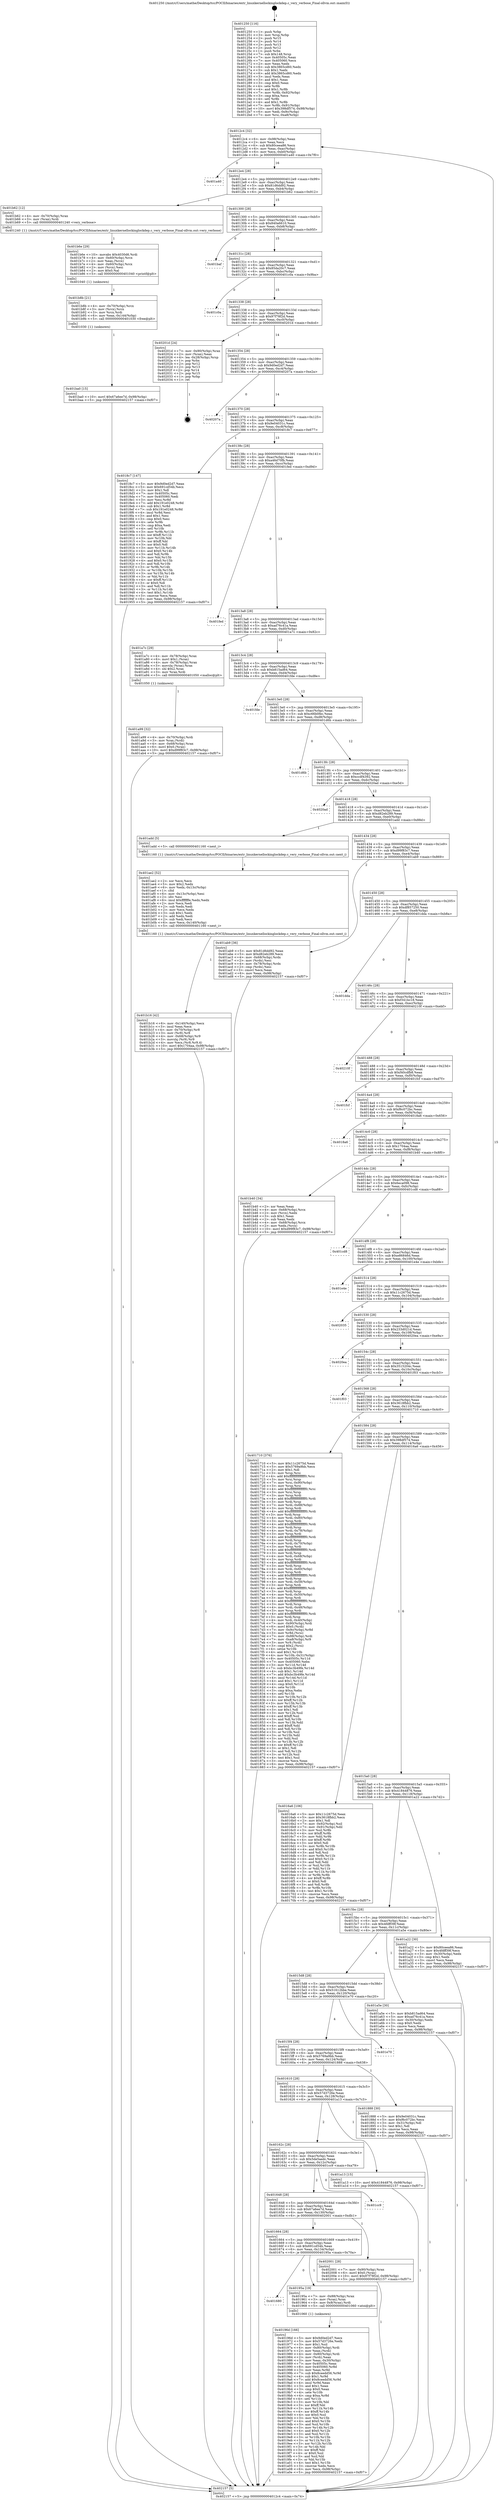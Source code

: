 digraph "0x401250" {
  label = "0x401250 (/mnt/c/Users/mathe/Desktop/tcc/POCII/binaries/extr_linuxkernellockinglockdep.c_very_verbose_Final-ollvm.out::main(0))"
  labelloc = "t"
  node[shape=record]

  Entry [label="",width=0.3,height=0.3,shape=circle,fillcolor=black,style=filled]
  "0x4012c4" [label="{
     0x4012c4 [32]\l
     | [instrs]\l
     &nbsp;&nbsp;0x4012c4 \<+6\>: mov -0x98(%rbp),%eax\l
     &nbsp;&nbsp;0x4012ca \<+2\>: mov %eax,%ecx\l
     &nbsp;&nbsp;0x4012cc \<+6\>: sub $0x80ceea86,%ecx\l
     &nbsp;&nbsp;0x4012d2 \<+6\>: mov %eax,-0xac(%rbp)\l
     &nbsp;&nbsp;0x4012d8 \<+6\>: mov %ecx,-0xb0(%rbp)\l
     &nbsp;&nbsp;0x4012de \<+6\>: je 0000000000401a40 \<main+0x7f0\>\l
  }"]
  "0x401a40" [label="{
     0x401a40\l
  }", style=dashed]
  "0x4012e4" [label="{
     0x4012e4 [28]\l
     | [instrs]\l
     &nbsp;&nbsp;0x4012e4 \<+5\>: jmp 00000000004012e9 \<main+0x99\>\l
     &nbsp;&nbsp;0x4012e9 \<+6\>: mov -0xac(%rbp),%eax\l
     &nbsp;&nbsp;0x4012ef \<+5\>: sub $0x81d6dd92,%eax\l
     &nbsp;&nbsp;0x4012f4 \<+6\>: mov %eax,-0xb4(%rbp)\l
     &nbsp;&nbsp;0x4012fa \<+6\>: je 0000000000401b62 \<main+0x912\>\l
  }"]
  Exit [label="",width=0.3,height=0.3,shape=circle,fillcolor=black,style=filled,peripheries=2]
  "0x401b62" [label="{
     0x401b62 [12]\l
     | [instrs]\l
     &nbsp;&nbsp;0x401b62 \<+4\>: mov -0x70(%rbp),%rax\l
     &nbsp;&nbsp;0x401b66 \<+3\>: mov (%rax),%rdi\l
     &nbsp;&nbsp;0x401b69 \<+5\>: call 0000000000401240 \<very_verbose\>\l
     | [calls]\l
     &nbsp;&nbsp;0x401240 \{1\} (/mnt/c/Users/mathe/Desktop/tcc/POCII/binaries/extr_linuxkernellockinglockdep.c_very_verbose_Final-ollvm.out::very_verbose)\l
  }"]
  "0x401300" [label="{
     0x401300 [28]\l
     | [instrs]\l
     &nbsp;&nbsp;0x401300 \<+5\>: jmp 0000000000401305 \<main+0xb5\>\l
     &nbsp;&nbsp;0x401305 \<+6\>: mov -0xac(%rbp),%eax\l
     &nbsp;&nbsp;0x40130b \<+5\>: sub $0x840a6610,%eax\l
     &nbsp;&nbsp;0x401310 \<+6\>: mov %eax,-0xb8(%rbp)\l
     &nbsp;&nbsp;0x401316 \<+6\>: je 0000000000401baf \<main+0x95f\>\l
  }"]
  "0x401ba0" [label="{
     0x401ba0 [15]\l
     | [instrs]\l
     &nbsp;&nbsp;0x401ba0 \<+10\>: movl $0x67a6ee7d,-0x98(%rbp)\l
     &nbsp;&nbsp;0x401baa \<+5\>: jmp 0000000000402157 \<main+0xf07\>\l
  }"]
  "0x401baf" [label="{
     0x401baf\l
  }", style=dashed]
  "0x40131c" [label="{
     0x40131c [28]\l
     | [instrs]\l
     &nbsp;&nbsp;0x40131c \<+5\>: jmp 0000000000401321 \<main+0xd1\>\l
     &nbsp;&nbsp;0x401321 \<+6\>: mov -0xac(%rbp),%eax\l
     &nbsp;&nbsp;0x401327 \<+5\>: sub $0x85da20c7,%eax\l
     &nbsp;&nbsp;0x40132c \<+6\>: mov %eax,-0xbc(%rbp)\l
     &nbsp;&nbsp;0x401332 \<+6\>: je 0000000000401c0a \<main+0x9ba\>\l
  }"]
  "0x401b8b" [label="{
     0x401b8b [21]\l
     | [instrs]\l
     &nbsp;&nbsp;0x401b8b \<+4\>: mov -0x70(%rbp),%rcx\l
     &nbsp;&nbsp;0x401b8f \<+3\>: mov (%rcx),%rcx\l
     &nbsp;&nbsp;0x401b92 \<+3\>: mov %rcx,%rdi\l
     &nbsp;&nbsp;0x401b95 \<+6\>: mov %eax,-0x144(%rbp)\l
     &nbsp;&nbsp;0x401b9b \<+5\>: call 0000000000401030 \<free@plt\>\l
     | [calls]\l
     &nbsp;&nbsp;0x401030 \{1\} (unknown)\l
  }"]
  "0x401c0a" [label="{
     0x401c0a\l
  }", style=dashed]
  "0x401338" [label="{
     0x401338 [28]\l
     | [instrs]\l
     &nbsp;&nbsp;0x401338 \<+5\>: jmp 000000000040133d \<main+0xed\>\l
     &nbsp;&nbsp;0x40133d \<+6\>: mov -0xac(%rbp),%eax\l
     &nbsp;&nbsp;0x401343 \<+5\>: sub $0x97f78f2d,%eax\l
     &nbsp;&nbsp;0x401348 \<+6\>: mov %eax,-0xc0(%rbp)\l
     &nbsp;&nbsp;0x40134e \<+6\>: je 000000000040201d \<main+0xdcd\>\l
  }"]
  "0x401b6e" [label="{
     0x401b6e [29]\l
     | [instrs]\l
     &nbsp;&nbsp;0x401b6e \<+10\>: movabs $0x4030d6,%rdi\l
     &nbsp;&nbsp;0x401b78 \<+4\>: mov -0x60(%rbp),%rcx\l
     &nbsp;&nbsp;0x401b7c \<+2\>: mov %eax,(%rcx)\l
     &nbsp;&nbsp;0x401b7e \<+4\>: mov -0x60(%rbp),%rcx\l
     &nbsp;&nbsp;0x401b82 \<+2\>: mov (%rcx),%esi\l
     &nbsp;&nbsp;0x401b84 \<+2\>: mov $0x0,%al\l
     &nbsp;&nbsp;0x401b86 \<+5\>: call 0000000000401040 \<printf@plt\>\l
     | [calls]\l
     &nbsp;&nbsp;0x401040 \{1\} (unknown)\l
  }"]
  "0x40201d" [label="{
     0x40201d [24]\l
     | [instrs]\l
     &nbsp;&nbsp;0x40201d \<+7\>: mov -0x90(%rbp),%rax\l
     &nbsp;&nbsp;0x402024 \<+2\>: mov (%rax),%eax\l
     &nbsp;&nbsp;0x402026 \<+4\>: lea -0x28(%rbp),%rsp\l
     &nbsp;&nbsp;0x40202a \<+1\>: pop %rbx\l
     &nbsp;&nbsp;0x40202b \<+2\>: pop %r12\l
     &nbsp;&nbsp;0x40202d \<+2\>: pop %r13\l
     &nbsp;&nbsp;0x40202f \<+2\>: pop %r14\l
     &nbsp;&nbsp;0x402031 \<+2\>: pop %r15\l
     &nbsp;&nbsp;0x402033 \<+1\>: pop %rbp\l
     &nbsp;&nbsp;0x402034 \<+1\>: ret\l
  }"]
  "0x401354" [label="{
     0x401354 [28]\l
     | [instrs]\l
     &nbsp;&nbsp;0x401354 \<+5\>: jmp 0000000000401359 \<main+0x109\>\l
     &nbsp;&nbsp;0x401359 \<+6\>: mov -0xac(%rbp),%eax\l
     &nbsp;&nbsp;0x40135f \<+5\>: sub $0x9d0ed2d7,%eax\l
     &nbsp;&nbsp;0x401364 \<+6\>: mov %eax,-0xc4(%rbp)\l
     &nbsp;&nbsp;0x40136a \<+6\>: je 000000000040207a \<main+0xe2a\>\l
  }"]
  "0x401b16" [label="{
     0x401b16 [42]\l
     | [instrs]\l
     &nbsp;&nbsp;0x401b16 \<+6\>: mov -0x140(%rbp),%ecx\l
     &nbsp;&nbsp;0x401b1c \<+3\>: imul %eax,%ecx\l
     &nbsp;&nbsp;0x401b1f \<+4\>: mov -0x70(%rbp),%r8\l
     &nbsp;&nbsp;0x401b23 \<+3\>: mov (%r8),%r8\l
     &nbsp;&nbsp;0x401b26 \<+4\>: mov -0x68(%rbp),%r9\l
     &nbsp;&nbsp;0x401b2a \<+3\>: movslq (%r9),%r9\l
     &nbsp;&nbsp;0x401b2d \<+4\>: mov %ecx,(%r8,%r9,4)\l
     &nbsp;&nbsp;0x401b31 \<+10\>: movl $0x1704aa,-0x98(%rbp)\l
     &nbsp;&nbsp;0x401b3b \<+5\>: jmp 0000000000402157 \<main+0xf07\>\l
  }"]
  "0x40207a" [label="{
     0x40207a\l
  }", style=dashed]
  "0x401370" [label="{
     0x401370 [28]\l
     | [instrs]\l
     &nbsp;&nbsp;0x401370 \<+5\>: jmp 0000000000401375 \<main+0x125\>\l
     &nbsp;&nbsp;0x401375 \<+6\>: mov -0xac(%rbp),%eax\l
     &nbsp;&nbsp;0x40137b \<+5\>: sub $0x9e04031c,%eax\l
     &nbsp;&nbsp;0x401380 \<+6\>: mov %eax,-0xc8(%rbp)\l
     &nbsp;&nbsp;0x401386 \<+6\>: je 00000000004018c7 \<main+0x677\>\l
  }"]
  "0x401ae2" [label="{
     0x401ae2 [52]\l
     | [instrs]\l
     &nbsp;&nbsp;0x401ae2 \<+2\>: xor %ecx,%ecx\l
     &nbsp;&nbsp;0x401ae4 \<+5\>: mov $0x2,%edx\l
     &nbsp;&nbsp;0x401ae9 \<+6\>: mov %edx,-0x13c(%rbp)\l
     &nbsp;&nbsp;0x401aef \<+1\>: cltd\l
     &nbsp;&nbsp;0x401af0 \<+6\>: mov -0x13c(%rbp),%esi\l
     &nbsp;&nbsp;0x401af6 \<+2\>: idiv %esi\l
     &nbsp;&nbsp;0x401af8 \<+6\>: imul $0xfffffffe,%edx,%edx\l
     &nbsp;&nbsp;0x401afe \<+2\>: mov %ecx,%edi\l
     &nbsp;&nbsp;0x401b00 \<+2\>: sub %edx,%edi\l
     &nbsp;&nbsp;0x401b02 \<+2\>: mov %ecx,%edx\l
     &nbsp;&nbsp;0x401b04 \<+3\>: sub $0x1,%edx\l
     &nbsp;&nbsp;0x401b07 \<+2\>: add %edx,%edi\l
     &nbsp;&nbsp;0x401b09 \<+2\>: sub %edi,%ecx\l
     &nbsp;&nbsp;0x401b0b \<+6\>: mov %ecx,-0x140(%rbp)\l
     &nbsp;&nbsp;0x401b11 \<+5\>: call 0000000000401160 \<next_i\>\l
     | [calls]\l
     &nbsp;&nbsp;0x401160 \{1\} (/mnt/c/Users/mathe/Desktop/tcc/POCII/binaries/extr_linuxkernellockinglockdep.c_very_verbose_Final-ollvm.out::next_i)\l
  }"]
  "0x4018c7" [label="{
     0x4018c7 [147]\l
     | [instrs]\l
     &nbsp;&nbsp;0x4018c7 \<+5\>: mov $0x9d0ed2d7,%eax\l
     &nbsp;&nbsp;0x4018cc \<+5\>: mov $0x691cd54b,%ecx\l
     &nbsp;&nbsp;0x4018d1 \<+2\>: mov $0x1,%dl\l
     &nbsp;&nbsp;0x4018d3 \<+7\>: mov 0x40505c,%esi\l
     &nbsp;&nbsp;0x4018da \<+7\>: mov 0x405060,%edi\l
     &nbsp;&nbsp;0x4018e1 \<+3\>: mov %esi,%r8d\l
     &nbsp;&nbsp;0x4018e4 \<+7\>: add $0x191e0248,%r8d\l
     &nbsp;&nbsp;0x4018eb \<+4\>: sub $0x1,%r8d\l
     &nbsp;&nbsp;0x4018ef \<+7\>: sub $0x191e0248,%r8d\l
     &nbsp;&nbsp;0x4018f6 \<+4\>: imul %r8d,%esi\l
     &nbsp;&nbsp;0x4018fa \<+3\>: and $0x1,%esi\l
     &nbsp;&nbsp;0x4018fd \<+3\>: cmp $0x0,%esi\l
     &nbsp;&nbsp;0x401900 \<+4\>: sete %r9b\l
     &nbsp;&nbsp;0x401904 \<+3\>: cmp $0xa,%edi\l
     &nbsp;&nbsp;0x401907 \<+4\>: setl %r10b\l
     &nbsp;&nbsp;0x40190b \<+3\>: mov %r9b,%r11b\l
     &nbsp;&nbsp;0x40190e \<+4\>: xor $0xff,%r11b\l
     &nbsp;&nbsp;0x401912 \<+3\>: mov %r10b,%bl\l
     &nbsp;&nbsp;0x401915 \<+3\>: xor $0xff,%bl\l
     &nbsp;&nbsp;0x401918 \<+3\>: xor $0x0,%dl\l
     &nbsp;&nbsp;0x40191b \<+3\>: mov %r11b,%r14b\l
     &nbsp;&nbsp;0x40191e \<+4\>: and $0x0,%r14b\l
     &nbsp;&nbsp;0x401922 \<+3\>: and %dl,%r9b\l
     &nbsp;&nbsp;0x401925 \<+3\>: mov %bl,%r15b\l
     &nbsp;&nbsp;0x401928 \<+4\>: and $0x0,%r15b\l
     &nbsp;&nbsp;0x40192c \<+3\>: and %dl,%r10b\l
     &nbsp;&nbsp;0x40192f \<+3\>: or %r9b,%r14b\l
     &nbsp;&nbsp;0x401932 \<+3\>: or %r10b,%r15b\l
     &nbsp;&nbsp;0x401935 \<+3\>: xor %r15b,%r14b\l
     &nbsp;&nbsp;0x401938 \<+3\>: or %bl,%r11b\l
     &nbsp;&nbsp;0x40193b \<+4\>: xor $0xff,%r11b\l
     &nbsp;&nbsp;0x40193f \<+3\>: or $0x0,%dl\l
     &nbsp;&nbsp;0x401942 \<+3\>: and %dl,%r11b\l
     &nbsp;&nbsp;0x401945 \<+3\>: or %r11b,%r14b\l
     &nbsp;&nbsp;0x401948 \<+4\>: test $0x1,%r14b\l
     &nbsp;&nbsp;0x40194c \<+3\>: cmovne %ecx,%eax\l
     &nbsp;&nbsp;0x40194f \<+6\>: mov %eax,-0x98(%rbp)\l
     &nbsp;&nbsp;0x401955 \<+5\>: jmp 0000000000402157 \<main+0xf07\>\l
  }"]
  "0x40138c" [label="{
     0x40138c [28]\l
     | [instrs]\l
     &nbsp;&nbsp;0x40138c \<+5\>: jmp 0000000000401391 \<main+0x141\>\l
     &nbsp;&nbsp;0x401391 \<+6\>: mov -0xac(%rbp),%eax\l
     &nbsp;&nbsp;0x401397 \<+5\>: sub $0xa46d70fb,%eax\l
     &nbsp;&nbsp;0x40139c \<+6\>: mov %eax,-0xcc(%rbp)\l
     &nbsp;&nbsp;0x4013a2 \<+6\>: je 0000000000401fed \<main+0xd9d\>\l
  }"]
  "0x401a99" [label="{
     0x401a99 [32]\l
     | [instrs]\l
     &nbsp;&nbsp;0x401a99 \<+4\>: mov -0x70(%rbp),%rdi\l
     &nbsp;&nbsp;0x401a9d \<+3\>: mov %rax,(%rdi)\l
     &nbsp;&nbsp;0x401aa0 \<+4\>: mov -0x68(%rbp),%rax\l
     &nbsp;&nbsp;0x401aa4 \<+6\>: movl $0x0,(%rax)\l
     &nbsp;&nbsp;0x401aaa \<+10\>: movl $0xd99f83c7,-0x98(%rbp)\l
     &nbsp;&nbsp;0x401ab4 \<+5\>: jmp 0000000000402157 \<main+0xf07\>\l
  }"]
  "0x401fed" [label="{
     0x401fed\l
  }", style=dashed]
  "0x4013a8" [label="{
     0x4013a8 [28]\l
     | [instrs]\l
     &nbsp;&nbsp;0x4013a8 \<+5\>: jmp 00000000004013ad \<main+0x15d\>\l
     &nbsp;&nbsp;0x4013ad \<+6\>: mov -0xac(%rbp),%eax\l
     &nbsp;&nbsp;0x4013b3 \<+5\>: sub $0xad76c41a,%eax\l
     &nbsp;&nbsp;0x4013b8 \<+6\>: mov %eax,-0xd0(%rbp)\l
     &nbsp;&nbsp;0x4013be \<+6\>: je 0000000000401a7c \<main+0x82c\>\l
  }"]
  "0x40196d" [label="{
     0x40196d [166]\l
     | [instrs]\l
     &nbsp;&nbsp;0x40196d \<+5\>: mov $0x9d0ed2d7,%ecx\l
     &nbsp;&nbsp;0x401972 \<+5\>: mov $0x57d3726e,%edx\l
     &nbsp;&nbsp;0x401977 \<+3\>: mov $0x1,%sil\l
     &nbsp;&nbsp;0x40197a \<+4\>: mov -0x80(%rbp),%rdi\l
     &nbsp;&nbsp;0x40197e \<+2\>: mov %eax,(%rdi)\l
     &nbsp;&nbsp;0x401980 \<+4\>: mov -0x80(%rbp),%rdi\l
     &nbsp;&nbsp;0x401984 \<+2\>: mov (%rdi),%eax\l
     &nbsp;&nbsp;0x401986 \<+3\>: mov %eax,-0x30(%rbp)\l
     &nbsp;&nbsp;0x401989 \<+7\>: mov 0x40505c,%eax\l
     &nbsp;&nbsp;0x401990 \<+8\>: mov 0x405060,%r8d\l
     &nbsp;&nbsp;0x401998 \<+3\>: mov %eax,%r9d\l
     &nbsp;&nbsp;0x40199b \<+7\>: sub $0x8ceedd56,%r9d\l
     &nbsp;&nbsp;0x4019a2 \<+4\>: sub $0x1,%r9d\l
     &nbsp;&nbsp;0x4019a6 \<+7\>: add $0x8ceedd56,%r9d\l
     &nbsp;&nbsp;0x4019ad \<+4\>: imul %r9d,%eax\l
     &nbsp;&nbsp;0x4019b1 \<+3\>: and $0x1,%eax\l
     &nbsp;&nbsp;0x4019b4 \<+3\>: cmp $0x0,%eax\l
     &nbsp;&nbsp;0x4019b7 \<+4\>: sete %r10b\l
     &nbsp;&nbsp;0x4019bb \<+4\>: cmp $0xa,%r8d\l
     &nbsp;&nbsp;0x4019bf \<+4\>: setl %r11b\l
     &nbsp;&nbsp;0x4019c3 \<+3\>: mov %r10b,%bl\l
     &nbsp;&nbsp;0x4019c6 \<+3\>: xor $0xff,%bl\l
     &nbsp;&nbsp;0x4019c9 \<+3\>: mov %r11b,%r14b\l
     &nbsp;&nbsp;0x4019cc \<+4\>: xor $0xff,%r14b\l
     &nbsp;&nbsp;0x4019d0 \<+4\>: xor $0x0,%sil\l
     &nbsp;&nbsp;0x4019d4 \<+3\>: mov %bl,%r15b\l
     &nbsp;&nbsp;0x4019d7 \<+4\>: and $0x0,%r15b\l
     &nbsp;&nbsp;0x4019db \<+3\>: and %sil,%r10b\l
     &nbsp;&nbsp;0x4019de \<+3\>: mov %r14b,%r12b\l
     &nbsp;&nbsp;0x4019e1 \<+4\>: and $0x0,%r12b\l
     &nbsp;&nbsp;0x4019e5 \<+3\>: and %sil,%r11b\l
     &nbsp;&nbsp;0x4019e8 \<+3\>: or %r10b,%r15b\l
     &nbsp;&nbsp;0x4019eb \<+3\>: or %r11b,%r12b\l
     &nbsp;&nbsp;0x4019ee \<+3\>: xor %r12b,%r15b\l
     &nbsp;&nbsp;0x4019f1 \<+3\>: or %r14b,%bl\l
     &nbsp;&nbsp;0x4019f4 \<+3\>: xor $0xff,%bl\l
     &nbsp;&nbsp;0x4019f7 \<+4\>: or $0x0,%sil\l
     &nbsp;&nbsp;0x4019fb \<+3\>: and %sil,%bl\l
     &nbsp;&nbsp;0x4019fe \<+3\>: or %bl,%r15b\l
     &nbsp;&nbsp;0x401a01 \<+4\>: test $0x1,%r15b\l
     &nbsp;&nbsp;0x401a05 \<+3\>: cmovne %edx,%ecx\l
     &nbsp;&nbsp;0x401a08 \<+6\>: mov %ecx,-0x98(%rbp)\l
     &nbsp;&nbsp;0x401a0e \<+5\>: jmp 0000000000402157 \<main+0xf07\>\l
  }"]
  "0x401a7c" [label="{
     0x401a7c [29]\l
     | [instrs]\l
     &nbsp;&nbsp;0x401a7c \<+4\>: mov -0x78(%rbp),%rax\l
     &nbsp;&nbsp;0x401a80 \<+6\>: movl $0x1,(%rax)\l
     &nbsp;&nbsp;0x401a86 \<+4\>: mov -0x78(%rbp),%rax\l
     &nbsp;&nbsp;0x401a8a \<+3\>: movslq (%rax),%rax\l
     &nbsp;&nbsp;0x401a8d \<+4\>: shl $0x2,%rax\l
     &nbsp;&nbsp;0x401a91 \<+3\>: mov %rax,%rdi\l
     &nbsp;&nbsp;0x401a94 \<+5\>: call 0000000000401050 \<malloc@plt\>\l
     | [calls]\l
     &nbsp;&nbsp;0x401050 \{1\} (unknown)\l
  }"]
  "0x4013c4" [label="{
     0x4013c4 [28]\l
     | [instrs]\l
     &nbsp;&nbsp;0x4013c4 \<+5\>: jmp 00000000004013c9 \<main+0x179\>\l
     &nbsp;&nbsp;0x4013c9 \<+6\>: mov -0xac(%rbp),%eax\l
     &nbsp;&nbsp;0x4013cf \<+5\>: sub $0xb815ad64,%eax\l
     &nbsp;&nbsp;0x4013d4 \<+6\>: mov %eax,-0xd4(%rbp)\l
     &nbsp;&nbsp;0x4013da \<+6\>: je 0000000000401fde \<main+0xd8e\>\l
  }"]
  "0x401680" [label="{
     0x401680\l
  }", style=dashed]
  "0x401fde" [label="{
     0x401fde\l
  }", style=dashed]
  "0x4013e0" [label="{
     0x4013e0 [28]\l
     | [instrs]\l
     &nbsp;&nbsp;0x4013e0 \<+5\>: jmp 00000000004013e5 \<main+0x195\>\l
     &nbsp;&nbsp;0x4013e5 \<+6\>: mov -0xac(%rbp),%eax\l
     &nbsp;&nbsp;0x4013eb \<+5\>: sub $0xc66b0fec,%eax\l
     &nbsp;&nbsp;0x4013f0 \<+6\>: mov %eax,-0xd8(%rbp)\l
     &nbsp;&nbsp;0x4013f6 \<+6\>: je 0000000000401d6b \<main+0xb1b\>\l
  }"]
  "0x40195a" [label="{
     0x40195a [19]\l
     | [instrs]\l
     &nbsp;&nbsp;0x40195a \<+7\>: mov -0x88(%rbp),%rax\l
     &nbsp;&nbsp;0x401961 \<+3\>: mov (%rax),%rax\l
     &nbsp;&nbsp;0x401964 \<+4\>: mov 0x8(%rax),%rdi\l
     &nbsp;&nbsp;0x401968 \<+5\>: call 0000000000401060 \<atoi@plt\>\l
     | [calls]\l
     &nbsp;&nbsp;0x401060 \{1\} (unknown)\l
  }"]
  "0x401d6b" [label="{
     0x401d6b\l
  }", style=dashed]
  "0x4013fc" [label="{
     0x4013fc [28]\l
     | [instrs]\l
     &nbsp;&nbsp;0x4013fc \<+5\>: jmp 0000000000401401 \<main+0x1b1\>\l
     &nbsp;&nbsp;0x401401 \<+6\>: mov -0xac(%rbp),%eax\l
     &nbsp;&nbsp;0x401407 \<+5\>: sub $0xccdf4392,%eax\l
     &nbsp;&nbsp;0x40140c \<+6\>: mov %eax,-0xdc(%rbp)\l
     &nbsp;&nbsp;0x401412 \<+6\>: je 00000000004020ad \<main+0xe5d\>\l
  }"]
  "0x401664" [label="{
     0x401664 [28]\l
     | [instrs]\l
     &nbsp;&nbsp;0x401664 \<+5\>: jmp 0000000000401669 \<main+0x419\>\l
     &nbsp;&nbsp;0x401669 \<+6\>: mov -0xac(%rbp),%eax\l
     &nbsp;&nbsp;0x40166f \<+5\>: sub $0x691cd54b,%eax\l
     &nbsp;&nbsp;0x401674 \<+6\>: mov %eax,-0x134(%rbp)\l
     &nbsp;&nbsp;0x40167a \<+6\>: je 000000000040195a \<main+0x70a\>\l
  }"]
  "0x4020ad" [label="{
     0x4020ad\l
  }", style=dashed]
  "0x401418" [label="{
     0x401418 [28]\l
     | [instrs]\l
     &nbsp;&nbsp;0x401418 \<+5\>: jmp 000000000040141d \<main+0x1cd\>\l
     &nbsp;&nbsp;0x40141d \<+6\>: mov -0xac(%rbp),%eax\l
     &nbsp;&nbsp;0x401423 \<+5\>: sub $0xd82eb289,%eax\l
     &nbsp;&nbsp;0x401428 \<+6\>: mov %eax,-0xe0(%rbp)\l
     &nbsp;&nbsp;0x40142e \<+6\>: je 0000000000401add \<main+0x88d\>\l
  }"]
  "0x402001" [label="{
     0x402001 [28]\l
     | [instrs]\l
     &nbsp;&nbsp;0x402001 \<+7\>: mov -0x90(%rbp),%rax\l
     &nbsp;&nbsp;0x402008 \<+6\>: movl $0x0,(%rax)\l
     &nbsp;&nbsp;0x40200e \<+10\>: movl $0x97f78f2d,-0x98(%rbp)\l
     &nbsp;&nbsp;0x402018 \<+5\>: jmp 0000000000402157 \<main+0xf07\>\l
  }"]
  "0x401add" [label="{
     0x401add [5]\l
     | [instrs]\l
     &nbsp;&nbsp;0x401add \<+5\>: call 0000000000401160 \<next_i\>\l
     | [calls]\l
     &nbsp;&nbsp;0x401160 \{1\} (/mnt/c/Users/mathe/Desktop/tcc/POCII/binaries/extr_linuxkernellockinglockdep.c_very_verbose_Final-ollvm.out::next_i)\l
  }"]
  "0x401434" [label="{
     0x401434 [28]\l
     | [instrs]\l
     &nbsp;&nbsp;0x401434 \<+5\>: jmp 0000000000401439 \<main+0x1e9\>\l
     &nbsp;&nbsp;0x401439 \<+6\>: mov -0xac(%rbp),%eax\l
     &nbsp;&nbsp;0x40143f \<+5\>: sub $0xd99f83c7,%eax\l
     &nbsp;&nbsp;0x401444 \<+6\>: mov %eax,-0xe4(%rbp)\l
     &nbsp;&nbsp;0x40144a \<+6\>: je 0000000000401ab9 \<main+0x869\>\l
  }"]
  "0x401648" [label="{
     0x401648 [28]\l
     | [instrs]\l
     &nbsp;&nbsp;0x401648 \<+5\>: jmp 000000000040164d \<main+0x3fd\>\l
     &nbsp;&nbsp;0x40164d \<+6\>: mov -0xac(%rbp),%eax\l
     &nbsp;&nbsp;0x401653 \<+5\>: sub $0x67a6ee7d,%eax\l
     &nbsp;&nbsp;0x401658 \<+6\>: mov %eax,-0x130(%rbp)\l
     &nbsp;&nbsp;0x40165e \<+6\>: je 0000000000402001 \<main+0xdb1\>\l
  }"]
  "0x401ab9" [label="{
     0x401ab9 [36]\l
     | [instrs]\l
     &nbsp;&nbsp;0x401ab9 \<+5\>: mov $0x81d6dd92,%eax\l
     &nbsp;&nbsp;0x401abe \<+5\>: mov $0xd82eb289,%ecx\l
     &nbsp;&nbsp;0x401ac3 \<+4\>: mov -0x68(%rbp),%rdx\l
     &nbsp;&nbsp;0x401ac7 \<+2\>: mov (%rdx),%esi\l
     &nbsp;&nbsp;0x401ac9 \<+4\>: mov -0x78(%rbp),%rdx\l
     &nbsp;&nbsp;0x401acd \<+2\>: cmp (%rdx),%esi\l
     &nbsp;&nbsp;0x401acf \<+3\>: cmovl %ecx,%eax\l
     &nbsp;&nbsp;0x401ad2 \<+6\>: mov %eax,-0x98(%rbp)\l
     &nbsp;&nbsp;0x401ad8 \<+5\>: jmp 0000000000402157 \<main+0xf07\>\l
  }"]
  "0x401450" [label="{
     0x401450 [28]\l
     | [instrs]\l
     &nbsp;&nbsp;0x401450 \<+5\>: jmp 0000000000401455 \<main+0x205\>\l
     &nbsp;&nbsp;0x401455 \<+6\>: mov -0xac(%rbp),%eax\l
     &nbsp;&nbsp;0x40145b \<+5\>: sub $0xdf857250,%eax\l
     &nbsp;&nbsp;0x401460 \<+6\>: mov %eax,-0xe8(%rbp)\l
     &nbsp;&nbsp;0x401466 \<+6\>: je 0000000000401dda \<main+0xb8a\>\l
  }"]
  "0x401cc9" [label="{
     0x401cc9\l
  }", style=dashed]
  "0x401dda" [label="{
     0x401dda\l
  }", style=dashed]
  "0x40146c" [label="{
     0x40146c [28]\l
     | [instrs]\l
     &nbsp;&nbsp;0x40146c \<+5\>: jmp 0000000000401471 \<main+0x221\>\l
     &nbsp;&nbsp;0x401471 \<+6\>: mov -0xac(%rbp),%eax\l
     &nbsp;&nbsp;0x401477 \<+5\>: sub $0xf341bc18,%eax\l
     &nbsp;&nbsp;0x40147c \<+6\>: mov %eax,-0xec(%rbp)\l
     &nbsp;&nbsp;0x401482 \<+6\>: je 000000000040210f \<main+0xebf\>\l
  }"]
  "0x40162c" [label="{
     0x40162c [28]\l
     | [instrs]\l
     &nbsp;&nbsp;0x40162c \<+5\>: jmp 0000000000401631 \<main+0x3e1\>\l
     &nbsp;&nbsp;0x401631 \<+6\>: mov -0xac(%rbp),%eax\l
     &nbsp;&nbsp;0x401637 \<+5\>: sub $0x5de5aedc,%eax\l
     &nbsp;&nbsp;0x40163c \<+6\>: mov %eax,-0x12c(%rbp)\l
     &nbsp;&nbsp;0x401642 \<+6\>: je 0000000000401cc9 \<main+0xa79\>\l
  }"]
  "0x40210f" [label="{
     0x40210f\l
  }", style=dashed]
  "0x401488" [label="{
     0x401488 [28]\l
     | [instrs]\l
     &nbsp;&nbsp;0x401488 \<+5\>: jmp 000000000040148d \<main+0x23d\>\l
     &nbsp;&nbsp;0x40148d \<+6\>: mov -0xac(%rbp),%eax\l
     &nbsp;&nbsp;0x401493 \<+5\>: sub $0xf40cdfb8,%eax\l
     &nbsp;&nbsp;0x401498 \<+6\>: mov %eax,-0xf0(%rbp)\l
     &nbsp;&nbsp;0x40149e \<+6\>: je 0000000000401fcf \<main+0xd7f\>\l
  }"]
  "0x401a13" [label="{
     0x401a13 [15]\l
     | [instrs]\l
     &nbsp;&nbsp;0x401a13 \<+10\>: movl $0x41844876,-0x98(%rbp)\l
     &nbsp;&nbsp;0x401a1d \<+5\>: jmp 0000000000402157 \<main+0xf07\>\l
  }"]
  "0x401fcf" [label="{
     0x401fcf\l
  }", style=dashed]
  "0x4014a4" [label="{
     0x4014a4 [28]\l
     | [instrs]\l
     &nbsp;&nbsp;0x4014a4 \<+5\>: jmp 00000000004014a9 \<main+0x259\>\l
     &nbsp;&nbsp;0x4014a9 \<+6\>: mov -0xac(%rbp),%eax\l
     &nbsp;&nbsp;0x4014af \<+5\>: sub $0xf6c072bc,%eax\l
     &nbsp;&nbsp;0x4014b4 \<+6\>: mov %eax,-0xf4(%rbp)\l
     &nbsp;&nbsp;0x4014ba \<+6\>: je 00000000004018a6 \<main+0x656\>\l
  }"]
  "0x401610" [label="{
     0x401610 [28]\l
     | [instrs]\l
     &nbsp;&nbsp;0x401610 \<+5\>: jmp 0000000000401615 \<main+0x3c5\>\l
     &nbsp;&nbsp;0x401615 \<+6\>: mov -0xac(%rbp),%eax\l
     &nbsp;&nbsp;0x40161b \<+5\>: sub $0x57d3726e,%eax\l
     &nbsp;&nbsp;0x401620 \<+6\>: mov %eax,-0x128(%rbp)\l
     &nbsp;&nbsp;0x401626 \<+6\>: je 0000000000401a13 \<main+0x7c3\>\l
  }"]
  "0x4018a6" [label="{
     0x4018a6\l
  }", style=dashed]
  "0x4014c0" [label="{
     0x4014c0 [28]\l
     | [instrs]\l
     &nbsp;&nbsp;0x4014c0 \<+5\>: jmp 00000000004014c5 \<main+0x275\>\l
     &nbsp;&nbsp;0x4014c5 \<+6\>: mov -0xac(%rbp),%eax\l
     &nbsp;&nbsp;0x4014cb \<+5\>: sub $0x1704aa,%eax\l
     &nbsp;&nbsp;0x4014d0 \<+6\>: mov %eax,-0xf8(%rbp)\l
     &nbsp;&nbsp;0x4014d6 \<+6\>: je 0000000000401b40 \<main+0x8f0\>\l
  }"]
  "0x401888" [label="{
     0x401888 [30]\l
     | [instrs]\l
     &nbsp;&nbsp;0x401888 \<+5\>: mov $0x9e04031c,%eax\l
     &nbsp;&nbsp;0x40188d \<+5\>: mov $0xf6c072bc,%ecx\l
     &nbsp;&nbsp;0x401892 \<+3\>: mov -0x31(%rbp),%dl\l
     &nbsp;&nbsp;0x401895 \<+3\>: test $0x1,%dl\l
     &nbsp;&nbsp;0x401898 \<+3\>: cmovne %ecx,%eax\l
     &nbsp;&nbsp;0x40189b \<+6\>: mov %eax,-0x98(%rbp)\l
     &nbsp;&nbsp;0x4018a1 \<+5\>: jmp 0000000000402157 \<main+0xf07\>\l
  }"]
  "0x401b40" [label="{
     0x401b40 [34]\l
     | [instrs]\l
     &nbsp;&nbsp;0x401b40 \<+2\>: xor %eax,%eax\l
     &nbsp;&nbsp;0x401b42 \<+4\>: mov -0x68(%rbp),%rcx\l
     &nbsp;&nbsp;0x401b46 \<+2\>: mov (%rcx),%edx\l
     &nbsp;&nbsp;0x401b48 \<+3\>: sub $0x1,%eax\l
     &nbsp;&nbsp;0x401b4b \<+2\>: sub %eax,%edx\l
     &nbsp;&nbsp;0x401b4d \<+4\>: mov -0x68(%rbp),%rcx\l
     &nbsp;&nbsp;0x401b51 \<+2\>: mov %edx,(%rcx)\l
     &nbsp;&nbsp;0x401b53 \<+10\>: movl $0xd99f83c7,-0x98(%rbp)\l
     &nbsp;&nbsp;0x401b5d \<+5\>: jmp 0000000000402157 \<main+0xf07\>\l
  }"]
  "0x4014dc" [label="{
     0x4014dc [28]\l
     | [instrs]\l
     &nbsp;&nbsp;0x4014dc \<+5\>: jmp 00000000004014e1 \<main+0x291\>\l
     &nbsp;&nbsp;0x4014e1 \<+6\>: mov -0xac(%rbp),%eax\l
     &nbsp;&nbsp;0x4014e7 \<+5\>: sub $0x6eca098,%eax\l
     &nbsp;&nbsp;0x4014ec \<+6\>: mov %eax,-0xfc(%rbp)\l
     &nbsp;&nbsp;0x4014f2 \<+6\>: je 0000000000401cd8 \<main+0xa88\>\l
  }"]
  "0x4015f4" [label="{
     0x4015f4 [28]\l
     | [instrs]\l
     &nbsp;&nbsp;0x4015f4 \<+5\>: jmp 00000000004015f9 \<main+0x3a9\>\l
     &nbsp;&nbsp;0x4015f9 \<+6\>: mov -0xac(%rbp),%eax\l
     &nbsp;&nbsp;0x4015ff \<+5\>: sub $0x5769a9bb,%eax\l
     &nbsp;&nbsp;0x401604 \<+6\>: mov %eax,-0x124(%rbp)\l
     &nbsp;&nbsp;0x40160a \<+6\>: je 0000000000401888 \<main+0x638\>\l
  }"]
  "0x401cd8" [label="{
     0x401cd8\l
  }", style=dashed]
  "0x4014f8" [label="{
     0x4014f8 [28]\l
     | [instrs]\l
     &nbsp;&nbsp;0x4014f8 \<+5\>: jmp 00000000004014fd \<main+0x2ad\>\l
     &nbsp;&nbsp;0x4014fd \<+6\>: mov -0xac(%rbp),%eax\l
     &nbsp;&nbsp;0x401503 \<+5\>: sub $0xe86846d,%eax\l
     &nbsp;&nbsp;0x401508 \<+6\>: mov %eax,-0x100(%rbp)\l
     &nbsp;&nbsp;0x40150e \<+6\>: je 0000000000401e4e \<main+0xbfe\>\l
  }"]
  "0x401e70" [label="{
     0x401e70\l
  }", style=dashed]
  "0x401e4e" [label="{
     0x401e4e\l
  }", style=dashed]
  "0x401514" [label="{
     0x401514 [28]\l
     | [instrs]\l
     &nbsp;&nbsp;0x401514 \<+5\>: jmp 0000000000401519 \<main+0x2c9\>\l
     &nbsp;&nbsp;0x401519 \<+6\>: mov -0xac(%rbp),%eax\l
     &nbsp;&nbsp;0x40151f \<+5\>: sub $0x11c2675d,%eax\l
     &nbsp;&nbsp;0x401524 \<+6\>: mov %eax,-0x104(%rbp)\l
     &nbsp;&nbsp;0x40152a \<+6\>: je 0000000000402035 \<main+0xde5\>\l
  }"]
  "0x4015d8" [label="{
     0x4015d8 [28]\l
     | [instrs]\l
     &nbsp;&nbsp;0x4015d8 \<+5\>: jmp 00000000004015dd \<main+0x38d\>\l
     &nbsp;&nbsp;0x4015dd \<+6\>: mov -0xac(%rbp),%eax\l
     &nbsp;&nbsp;0x4015e3 \<+5\>: sub $0x51612bbe,%eax\l
     &nbsp;&nbsp;0x4015e8 \<+6\>: mov %eax,-0x120(%rbp)\l
     &nbsp;&nbsp;0x4015ee \<+6\>: je 0000000000401e70 \<main+0xc20\>\l
  }"]
  "0x402035" [label="{
     0x402035\l
  }", style=dashed]
  "0x401530" [label="{
     0x401530 [28]\l
     | [instrs]\l
     &nbsp;&nbsp;0x401530 \<+5\>: jmp 0000000000401535 \<main+0x2e5\>\l
     &nbsp;&nbsp;0x401535 \<+6\>: mov -0xac(%rbp),%eax\l
     &nbsp;&nbsp;0x40153b \<+5\>: sub $0x233d021d,%eax\l
     &nbsp;&nbsp;0x401540 \<+6\>: mov %eax,-0x108(%rbp)\l
     &nbsp;&nbsp;0x401546 \<+6\>: je 00000000004020ea \<main+0xe9a\>\l
  }"]
  "0x401a5e" [label="{
     0x401a5e [30]\l
     | [instrs]\l
     &nbsp;&nbsp;0x401a5e \<+5\>: mov $0xb815ad64,%eax\l
     &nbsp;&nbsp;0x401a63 \<+5\>: mov $0xad76c41a,%ecx\l
     &nbsp;&nbsp;0x401a68 \<+3\>: mov -0x30(%rbp),%edx\l
     &nbsp;&nbsp;0x401a6b \<+3\>: cmp $0x0,%edx\l
     &nbsp;&nbsp;0x401a6e \<+3\>: cmove %ecx,%eax\l
     &nbsp;&nbsp;0x401a71 \<+6\>: mov %eax,-0x98(%rbp)\l
     &nbsp;&nbsp;0x401a77 \<+5\>: jmp 0000000000402157 \<main+0xf07\>\l
  }"]
  "0x4020ea" [label="{
     0x4020ea\l
  }", style=dashed]
  "0x40154c" [label="{
     0x40154c [28]\l
     | [instrs]\l
     &nbsp;&nbsp;0x40154c \<+5\>: jmp 0000000000401551 \<main+0x301\>\l
     &nbsp;&nbsp;0x401551 \<+6\>: mov -0xac(%rbp),%eax\l
     &nbsp;&nbsp;0x401557 \<+5\>: sub $0x3515204c,%eax\l
     &nbsp;&nbsp;0x40155c \<+6\>: mov %eax,-0x10c(%rbp)\l
     &nbsp;&nbsp;0x401562 \<+6\>: je 0000000000401f03 \<main+0xcb3\>\l
  }"]
  "0x4015bc" [label="{
     0x4015bc [28]\l
     | [instrs]\l
     &nbsp;&nbsp;0x4015bc \<+5\>: jmp 00000000004015c1 \<main+0x371\>\l
     &nbsp;&nbsp;0x4015c1 \<+6\>: mov -0xac(%rbp),%eax\l
     &nbsp;&nbsp;0x4015c7 \<+5\>: sub $0x4fdff39f,%eax\l
     &nbsp;&nbsp;0x4015cc \<+6\>: mov %eax,-0x11c(%rbp)\l
     &nbsp;&nbsp;0x4015d2 \<+6\>: je 0000000000401a5e \<main+0x80e\>\l
  }"]
  "0x401f03" [label="{
     0x401f03\l
  }", style=dashed]
  "0x401568" [label="{
     0x401568 [28]\l
     | [instrs]\l
     &nbsp;&nbsp;0x401568 \<+5\>: jmp 000000000040156d \<main+0x31d\>\l
     &nbsp;&nbsp;0x40156d \<+6\>: mov -0xac(%rbp),%eax\l
     &nbsp;&nbsp;0x401573 \<+5\>: sub $0x3618fbb2,%eax\l
     &nbsp;&nbsp;0x401578 \<+6\>: mov %eax,-0x110(%rbp)\l
     &nbsp;&nbsp;0x40157e \<+6\>: je 0000000000401710 \<main+0x4c0\>\l
  }"]
  "0x401a22" [label="{
     0x401a22 [30]\l
     | [instrs]\l
     &nbsp;&nbsp;0x401a22 \<+5\>: mov $0x80ceea86,%eax\l
     &nbsp;&nbsp;0x401a27 \<+5\>: mov $0x4fdff39f,%ecx\l
     &nbsp;&nbsp;0x401a2c \<+3\>: mov -0x30(%rbp),%edx\l
     &nbsp;&nbsp;0x401a2f \<+3\>: cmp $0x1,%edx\l
     &nbsp;&nbsp;0x401a32 \<+3\>: cmovl %ecx,%eax\l
     &nbsp;&nbsp;0x401a35 \<+6\>: mov %eax,-0x98(%rbp)\l
     &nbsp;&nbsp;0x401a3b \<+5\>: jmp 0000000000402157 \<main+0xf07\>\l
  }"]
  "0x401710" [label="{
     0x401710 [376]\l
     | [instrs]\l
     &nbsp;&nbsp;0x401710 \<+5\>: mov $0x11c2675d,%eax\l
     &nbsp;&nbsp;0x401715 \<+5\>: mov $0x5769a9bb,%ecx\l
     &nbsp;&nbsp;0x40171a \<+2\>: mov $0x1,%dl\l
     &nbsp;&nbsp;0x40171c \<+3\>: mov %rsp,%rsi\l
     &nbsp;&nbsp;0x40171f \<+4\>: add $0xfffffffffffffff0,%rsi\l
     &nbsp;&nbsp;0x401723 \<+3\>: mov %rsi,%rsp\l
     &nbsp;&nbsp;0x401726 \<+7\>: mov %rsi,-0x90(%rbp)\l
     &nbsp;&nbsp;0x40172d \<+3\>: mov %rsp,%rsi\l
     &nbsp;&nbsp;0x401730 \<+4\>: add $0xfffffffffffffff0,%rsi\l
     &nbsp;&nbsp;0x401734 \<+3\>: mov %rsi,%rsp\l
     &nbsp;&nbsp;0x401737 \<+3\>: mov %rsp,%rdi\l
     &nbsp;&nbsp;0x40173a \<+4\>: add $0xfffffffffffffff0,%rdi\l
     &nbsp;&nbsp;0x40173e \<+3\>: mov %rdi,%rsp\l
     &nbsp;&nbsp;0x401741 \<+7\>: mov %rdi,-0x88(%rbp)\l
     &nbsp;&nbsp;0x401748 \<+3\>: mov %rsp,%rdi\l
     &nbsp;&nbsp;0x40174b \<+4\>: add $0xfffffffffffffff0,%rdi\l
     &nbsp;&nbsp;0x40174f \<+3\>: mov %rdi,%rsp\l
     &nbsp;&nbsp;0x401752 \<+4\>: mov %rdi,-0x80(%rbp)\l
     &nbsp;&nbsp;0x401756 \<+3\>: mov %rsp,%rdi\l
     &nbsp;&nbsp;0x401759 \<+4\>: add $0xfffffffffffffff0,%rdi\l
     &nbsp;&nbsp;0x40175d \<+3\>: mov %rdi,%rsp\l
     &nbsp;&nbsp;0x401760 \<+4\>: mov %rdi,-0x78(%rbp)\l
     &nbsp;&nbsp;0x401764 \<+3\>: mov %rsp,%rdi\l
     &nbsp;&nbsp;0x401767 \<+4\>: add $0xfffffffffffffff0,%rdi\l
     &nbsp;&nbsp;0x40176b \<+3\>: mov %rdi,%rsp\l
     &nbsp;&nbsp;0x40176e \<+4\>: mov %rdi,-0x70(%rbp)\l
     &nbsp;&nbsp;0x401772 \<+3\>: mov %rsp,%rdi\l
     &nbsp;&nbsp;0x401775 \<+4\>: add $0xfffffffffffffff0,%rdi\l
     &nbsp;&nbsp;0x401779 \<+3\>: mov %rdi,%rsp\l
     &nbsp;&nbsp;0x40177c \<+4\>: mov %rdi,-0x68(%rbp)\l
     &nbsp;&nbsp;0x401780 \<+3\>: mov %rsp,%rdi\l
     &nbsp;&nbsp;0x401783 \<+4\>: add $0xfffffffffffffff0,%rdi\l
     &nbsp;&nbsp;0x401787 \<+3\>: mov %rdi,%rsp\l
     &nbsp;&nbsp;0x40178a \<+4\>: mov %rdi,-0x60(%rbp)\l
     &nbsp;&nbsp;0x40178e \<+3\>: mov %rsp,%rdi\l
     &nbsp;&nbsp;0x401791 \<+4\>: add $0xfffffffffffffff0,%rdi\l
     &nbsp;&nbsp;0x401795 \<+3\>: mov %rdi,%rsp\l
     &nbsp;&nbsp;0x401798 \<+4\>: mov %rdi,-0x58(%rbp)\l
     &nbsp;&nbsp;0x40179c \<+3\>: mov %rsp,%rdi\l
     &nbsp;&nbsp;0x40179f \<+4\>: add $0xfffffffffffffff0,%rdi\l
     &nbsp;&nbsp;0x4017a3 \<+3\>: mov %rdi,%rsp\l
     &nbsp;&nbsp;0x4017a6 \<+4\>: mov %rdi,-0x50(%rbp)\l
     &nbsp;&nbsp;0x4017aa \<+3\>: mov %rsp,%rdi\l
     &nbsp;&nbsp;0x4017ad \<+4\>: add $0xfffffffffffffff0,%rdi\l
     &nbsp;&nbsp;0x4017b1 \<+3\>: mov %rdi,%rsp\l
     &nbsp;&nbsp;0x4017b4 \<+4\>: mov %rdi,-0x48(%rbp)\l
     &nbsp;&nbsp;0x4017b8 \<+3\>: mov %rsp,%rdi\l
     &nbsp;&nbsp;0x4017bb \<+4\>: add $0xfffffffffffffff0,%rdi\l
     &nbsp;&nbsp;0x4017bf \<+3\>: mov %rdi,%rsp\l
     &nbsp;&nbsp;0x4017c2 \<+4\>: mov %rdi,-0x40(%rbp)\l
     &nbsp;&nbsp;0x4017c6 \<+7\>: mov -0x90(%rbp),%rdi\l
     &nbsp;&nbsp;0x4017cd \<+6\>: movl $0x0,(%rdi)\l
     &nbsp;&nbsp;0x4017d3 \<+7\>: mov -0x9c(%rbp),%r8d\l
     &nbsp;&nbsp;0x4017da \<+3\>: mov %r8d,(%rsi)\l
     &nbsp;&nbsp;0x4017dd \<+7\>: mov -0x88(%rbp),%rdi\l
     &nbsp;&nbsp;0x4017e4 \<+7\>: mov -0xa8(%rbp),%r9\l
     &nbsp;&nbsp;0x4017eb \<+3\>: mov %r9,(%rdi)\l
     &nbsp;&nbsp;0x4017ee \<+3\>: cmpl $0x2,(%rsi)\l
     &nbsp;&nbsp;0x4017f1 \<+4\>: setne %r10b\l
     &nbsp;&nbsp;0x4017f5 \<+4\>: and $0x1,%r10b\l
     &nbsp;&nbsp;0x4017f9 \<+4\>: mov %r10b,-0x31(%rbp)\l
     &nbsp;&nbsp;0x4017fd \<+8\>: mov 0x40505c,%r11d\l
     &nbsp;&nbsp;0x401805 \<+7\>: mov 0x405060,%ebx\l
     &nbsp;&nbsp;0x40180c \<+3\>: mov %r11d,%r14d\l
     &nbsp;&nbsp;0x40180f \<+7\>: sub $0xbc3b49fe,%r14d\l
     &nbsp;&nbsp;0x401816 \<+4\>: sub $0x1,%r14d\l
     &nbsp;&nbsp;0x40181a \<+7\>: add $0xbc3b49fe,%r14d\l
     &nbsp;&nbsp;0x401821 \<+4\>: imul %r14d,%r11d\l
     &nbsp;&nbsp;0x401825 \<+4\>: and $0x1,%r11d\l
     &nbsp;&nbsp;0x401829 \<+4\>: cmp $0x0,%r11d\l
     &nbsp;&nbsp;0x40182d \<+4\>: sete %r10b\l
     &nbsp;&nbsp;0x401831 \<+3\>: cmp $0xa,%ebx\l
     &nbsp;&nbsp;0x401834 \<+4\>: setl %r15b\l
     &nbsp;&nbsp;0x401838 \<+3\>: mov %r10b,%r12b\l
     &nbsp;&nbsp;0x40183b \<+4\>: xor $0xff,%r12b\l
     &nbsp;&nbsp;0x40183f \<+3\>: mov %r15b,%r13b\l
     &nbsp;&nbsp;0x401842 \<+4\>: xor $0xff,%r13b\l
     &nbsp;&nbsp;0x401846 \<+3\>: xor $0x1,%dl\l
     &nbsp;&nbsp;0x401849 \<+3\>: mov %r12b,%sil\l
     &nbsp;&nbsp;0x40184c \<+4\>: and $0xff,%sil\l
     &nbsp;&nbsp;0x401850 \<+3\>: and %dl,%r10b\l
     &nbsp;&nbsp;0x401853 \<+3\>: mov %r13b,%dil\l
     &nbsp;&nbsp;0x401856 \<+4\>: and $0xff,%dil\l
     &nbsp;&nbsp;0x40185a \<+3\>: and %dl,%r15b\l
     &nbsp;&nbsp;0x40185d \<+3\>: or %r10b,%sil\l
     &nbsp;&nbsp;0x401860 \<+3\>: or %r15b,%dil\l
     &nbsp;&nbsp;0x401863 \<+3\>: xor %dil,%sil\l
     &nbsp;&nbsp;0x401866 \<+3\>: or %r13b,%r12b\l
     &nbsp;&nbsp;0x401869 \<+4\>: xor $0xff,%r12b\l
     &nbsp;&nbsp;0x40186d \<+3\>: or $0x1,%dl\l
     &nbsp;&nbsp;0x401870 \<+3\>: and %dl,%r12b\l
     &nbsp;&nbsp;0x401873 \<+3\>: or %r12b,%sil\l
     &nbsp;&nbsp;0x401876 \<+4\>: test $0x1,%sil\l
     &nbsp;&nbsp;0x40187a \<+3\>: cmovne %ecx,%eax\l
     &nbsp;&nbsp;0x40187d \<+6\>: mov %eax,-0x98(%rbp)\l
     &nbsp;&nbsp;0x401883 \<+5\>: jmp 0000000000402157 \<main+0xf07\>\l
  }"]
  "0x401584" [label="{
     0x401584 [28]\l
     | [instrs]\l
     &nbsp;&nbsp;0x401584 \<+5\>: jmp 0000000000401589 \<main+0x339\>\l
     &nbsp;&nbsp;0x401589 \<+6\>: mov -0xac(%rbp),%eax\l
     &nbsp;&nbsp;0x40158f \<+5\>: sub $0x398df574,%eax\l
     &nbsp;&nbsp;0x401594 \<+6\>: mov %eax,-0x114(%rbp)\l
     &nbsp;&nbsp;0x40159a \<+6\>: je 00000000004016a6 \<main+0x456\>\l
  }"]
  "0x401250" [label="{
     0x401250 [116]\l
     | [instrs]\l
     &nbsp;&nbsp;0x401250 \<+1\>: push %rbp\l
     &nbsp;&nbsp;0x401251 \<+3\>: mov %rsp,%rbp\l
     &nbsp;&nbsp;0x401254 \<+2\>: push %r15\l
     &nbsp;&nbsp;0x401256 \<+2\>: push %r14\l
     &nbsp;&nbsp;0x401258 \<+2\>: push %r13\l
     &nbsp;&nbsp;0x40125a \<+2\>: push %r12\l
     &nbsp;&nbsp;0x40125c \<+1\>: push %rbx\l
     &nbsp;&nbsp;0x40125d \<+7\>: sub $0x148,%rsp\l
     &nbsp;&nbsp;0x401264 \<+7\>: mov 0x40505c,%eax\l
     &nbsp;&nbsp;0x40126b \<+7\>: mov 0x405060,%ecx\l
     &nbsp;&nbsp;0x401272 \<+2\>: mov %eax,%edx\l
     &nbsp;&nbsp;0x401274 \<+6\>: sub $0x3865cd60,%edx\l
     &nbsp;&nbsp;0x40127a \<+3\>: sub $0x1,%edx\l
     &nbsp;&nbsp;0x40127d \<+6\>: add $0x3865cd60,%edx\l
     &nbsp;&nbsp;0x401283 \<+3\>: imul %edx,%eax\l
     &nbsp;&nbsp;0x401286 \<+3\>: and $0x1,%eax\l
     &nbsp;&nbsp;0x401289 \<+3\>: cmp $0x0,%eax\l
     &nbsp;&nbsp;0x40128c \<+4\>: sete %r8b\l
     &nbsp;&nbsp;0x401290 \<+4\>: and $0x1,%r8b\l
     &nbsp;&nbsp;0x401294 \<+7\>: mov %r8b,-0x92(%rbp)\l
     &nbsp;&nbsp;0x40129b \<+3\>: cmp $0xa,%ecx\l
     &nbsp;&nbsp;0x40129e \<+4\>: setl %r8b\l
     &nbsp;&nbsp;0x4012a2 \<+4\>: and $0x1,%r8b\l
     &nbsp;&nbsp;0x4012a6 \<+7\>: mov %r8b,-0x91(%rbp)\l
     &nbsp;&nbsp;0x4012ad \<+10\>: movl $0x398df574,-0x98(%rbp)\l
     &nbsp;&nbsp;0x4012b7 \<+6\>: mov %edi,-0x9c(%rbp)\l
     &nbsp;&nbsp;0x4012bd \<+7\>: mov %rsi,-0xa8(%rbp)\l
  }"]
  "0x4016a6" [label="{
     0x4016a6 [106]\l
     | [instrs]\l
     &nbsp;&nbsp;0x4016a6 \<+5\>: mov $0x11c2675d,%eax\l
     &nbsp;&nbsp;0x4016ab \<+5\>: mov $0x3618fbb2,%ecx\l
     &nbsp;&nbsp;0x4016b0 \<+2\>: mov $0x1,%dl\l
     &nbsp;&nbsp;0x4016b2 \<+7\>: mov -0x92(%rbp),%sil\l
     &nbsp;&nbsp;0x4016b9 \<+7\>: mov -0x91(%rbp),%dil\l
     &nbsp;&nbsp;0x4016c0 \<+3\>: mov %sil,%r8b\l
     &nbsp;&nbsp;0x4016c3 \<+4\>: xor $0xff,%r8b\l
     &nbsp;&nbsp;0x4016c7 \<+3\>: mov %dil,%r9b\l
     &nbsp;&nbsp;0x4016ca \<+4\>: xor $0xff,%r9b\l
     &nbsp;&nbsp;0x4016ce \<+3\>: xor $0x0,%dl\l
     &nbsp;&nbsp;0x4016d1 \<+3\>: mov %r8b,%r10b\l
     &nbsp;&nbsp;0x4016d4 \<+4\>: and $0x0,%r10b\l
     &nbsp;&nbsp;0x4016d8 \<+3\>: and %dl,%sil\l
     &nbsp;&nbsp;0x4016db \<+3\>: mov %r9b,%r11b\l
     &nbsp;&nbsp;0x4016de \<+4\>: and $0x0,%r11b\l
     &nbsp;&nbsp;0x4016e2 \<+3\>: and %dl,%dil\l
     &nbsp;&nbsp;0x4016e5 \<+3\>: or %sil,%r10b\l
     &nbsp;&nbsp;0x4016e8 \<+3\>: or %dil,%r11b\l
     &nbsp;&nbsp;0x4016eb \<+3\>: xor %r11b,%r10b\l
     &nbsp;&nbsp;0x4016ee \<+3\>: or %r9b,%r8b\l
     &nbsp;&nbsp;0x4016f1 \<+4\>: xor $0xff,%r8b\l
     &nbsp;&nbsp;0x4016f5 \<+3\>: or $0x0,%dl\l
     &nbsp;&nbsp;0x4016f8 \<+3\>: and %dl,%r8b\l
     &nbsp;&nbsp;0x4016fb \<+3\>: or %r8b,%r10b\l
     &nbsp;&nbsp;0x4016fe \<+4\>: test $0x1,%r10b\l
     &nbsp;&nbsp;0x401702 \<+3\>: cmovne %ecx,%eax\l
     &nbsp;&nbsp;0x401705 \<+6\>: mov %eax,-0x98(%rbp)\l
     &nbsp;&nbsp;0x40170b \<+5\>: jmp 0000000000402157 \<main+0xf07\>\l
  }"]
  "0x4015a0" [label="{
     0x4015a0 [28]\l
     | [instrs]\l
     &nbsp;&nbsp;0x4015a0 \<+5\>: jmp 00000000004015a5 \<main+0x355\>\l
     &nbsp;&nbsp;0x4015a5 \<+6\>: mov -0xac(%rbp),%eax\l
     &nbsp;&nbsp;0x4015ab \<+5\>: sub $0x41844876,%eax\l
     &nbsp;&nbsp;0x4015b0 \<+6\>: mov %eax,-0x118(%rbp)\l
     &nbsp;&nbsp;0x4015b6 \<+6\>: je 0000000000401a22 \<main+0x7d2\>\l
  }"]
  "0x402157" [label="{
     0x402157 [5]\l
     | [instrs]\l
     &nbsp;&nbsp;0x402157 \<+5\>: jmp 00000000004012c4 \<main+0x74\>\l
  }"]
  Entry -> "0x401250" [label=" 1"]
  "0x4012c4" -> "0x401a40" [label=" 0"]
  "0x4012c4" -> "0x4012e4" [label=" 16"]
  "0x40201d" -> Exit [label=" 1"]
  "0x4012e4" -> "0x401b62" [label=" 1"]
  "0x4012e4" -> "0x401300" [label=" 15"]
  "0x402001" -> "0x402157" [label=" 1"]
  "0x401300" -> "0x401baf" [label=" 0"]
  "0x401300" -> "0x40131c" [label=" 15"]
  "0x401ba0" -> "0x402157" [label=" 1"]
  "0x40131c" -> "0x401c0a" [label=" 0"]
  "0x40131c" -> "0x401338" [label=" 15"]
  "0x401b8b" -> "0x401ba0" [label=" 1"]
  "0x401338" -> "0x40201d" [label=" 1"]
  "0x401338" -> "0x401354" [label=" 14"]
  "0x401b6e" -> "0x401b8b" [label=" 1"]
  "0x401354" -> "0x40207a" [label=" 0"]
  "0x401354" -> "0x401370" [label=" 14"]
  "0x401b62" -> "0x401b6e" [label=" 1"]
  "0x401370" -> "0x4018c7" [label=" 1"]
  "0x401370" -> "0x40138c" [label=" 13"]
  "0x401b40" -> "0x402157" [label=" 1"]
  "0x40138c" -> "0x401fed" [label=" 0"]
  "0x40138c" -> "0x4013a8" [label=" 13"]
  "0x401b16" -> "0x402157" [label=" 1"]
  "0x4013a8" -> "0x401a7c" [label=" 1"]
  "0x4013a8" -> "0x4013c4" [label=" 12"]
  "0x401ae2" -> "0x401b16" [label=" 1"]
  "0x4013c4" -> "0x401fde" [label=" 0"]
  "0x4013c4" -> "0x4013e0" [label=" 12"]
  "0x401add" -> "0x401ae2" [label=" 1"]
  "0x4013e0" -> "0x401d6b" [label=" 0"]
  "0x4013e0" -> "0x4013fc" [label=" 12"]
  "0x401ab9" -> "0x402157" [label=" 2"]
  "0x4013fc" -> "0x4020ad" [label=" 0"]
  "0x4013fc" -> "0x401418" [label=" 12"]
  "0x401a7c" -> "0x401a99" [label=" 1"]
  "0x401418" -> "0x401add" [label=" 1"]
  "0x401418" -> "0x401434" [label=" 11"]
  "0x401a5e" -> "0x402157" [label=" 1"]
  "0x401434" -> "0x401ab9" [label=" 2"]
  "0x401434" -> "0x401450" [label=" 9"]
  "0x401a13" -> "0x402157" [label=" 1"]
  "0x401450" -> "0x401dda" [label=" 0"]
  "0x401450" -> "0x40146c" [label=" 9"]
  "0x40196d" -> "0x402157" [label=" 1"]
  "0x40146c" -> "0x40210f" [label=" 0"]
  "0x40146c" -> "0x401488" [label=" 9"]
  "0x401664" -> "0x401680" [label=" 0"]
  "0x401488" -> "0x401fcf" [label=" 0"]
  "0x401488" -> "0x4014a4" [label=" 9"]
  "0x401664" -> "0x40195a" [label=" 1"]
  "0x4014a4" -> "0x4018a6" [label=" 0"]
  "0x4014a4" -> "0x4014c0" [label=" 9"]
  "0x401648" -> "0x401664" [label=" 1"]
  "0x4014c0" -> "0x401b40" [label=" 1"]
  "0x4014c0" -> "0x4014dc" [label=" 8"]
  "0x401648" -> "0x402001" [label=" 1"]
  "0x4014dc" -> "0x401cd8" [label=" 0"]
  "0x4014dc" -> "0x4014f8" [label=" 8"]
  "0x40162c" -> "0x401648" [label=" 2"]
  "0x4014f8" -> "0x401e4e" [label=" 0"]
  "0x4014f8" -> "0x401514" [label=" 8"]
  "0x40162c" -> "0x401cc9" [label=" 0"]
  "0x401514" -> "0x402035" [label=" 0"]
  "0x401514" -> "0x401530" [label=" 8"]
  "0x401610" -> "0x40162c" [label=" 2"]
  "0x401530" -> "0x4020ea" [label=" 0"]
  "0x401530" -> "0x40154c" [label=" 8"]
  "0x401610" -> "0x401a13" [label=" 1"]
  "0x40154c" -> "0x401f03" [label=" 0"]
  "0x40154c" -> "0x401568" [label=" 8"]
  "0x4018c7" -> "0x402157" [label=" 1"]
  "0x401568" -> "0x401710" [label=" 1"]
  "0x401568" -> "0x401584" [label=" 7"]
  "0x401888" -> "0x402157" [label=" 1"]
  "0x401584" -> "0x4016a6" [label=" 1"]
  "0x401584" -> "0x4015a0" [label=" 6"]
  "0x4016a6" -> "0x402157" [label=" 1"]
  "0x401250" -> "0x4012c4" [label=" 1"]
  "0x402157" -> "0x4012c4" [label=" 15"]
  "0x4015f4" -> "0x401888" [label=" 1"]
  "0x401710" -> "0x402157" [label=" 1"]
  "0x4015f4" -> "0x401610" [label=" 3"]
  "0x4015a0" -> "0x401a22" [label=" 1"]
  "0x4015a0" -> "0x4015bc" [label=" 5"]
  "0x401a99" -> "0x402157" [label=" 1"]
  "0x4015bc" -> "0x401a5e" [label=" 1"]
  "0x4015bc" -> "0x4015d8" [label=" 4"]
  "0x40195a" -> "0x40196d" [label=" 1"]
  "0x4015d8" -> "0x401e70" [label=" 0"]
  "0x4015d8" -> "0x4015f4" [label=" 4"]
  "0x401a22" -> "0x402157" [label=" 1"]
}
